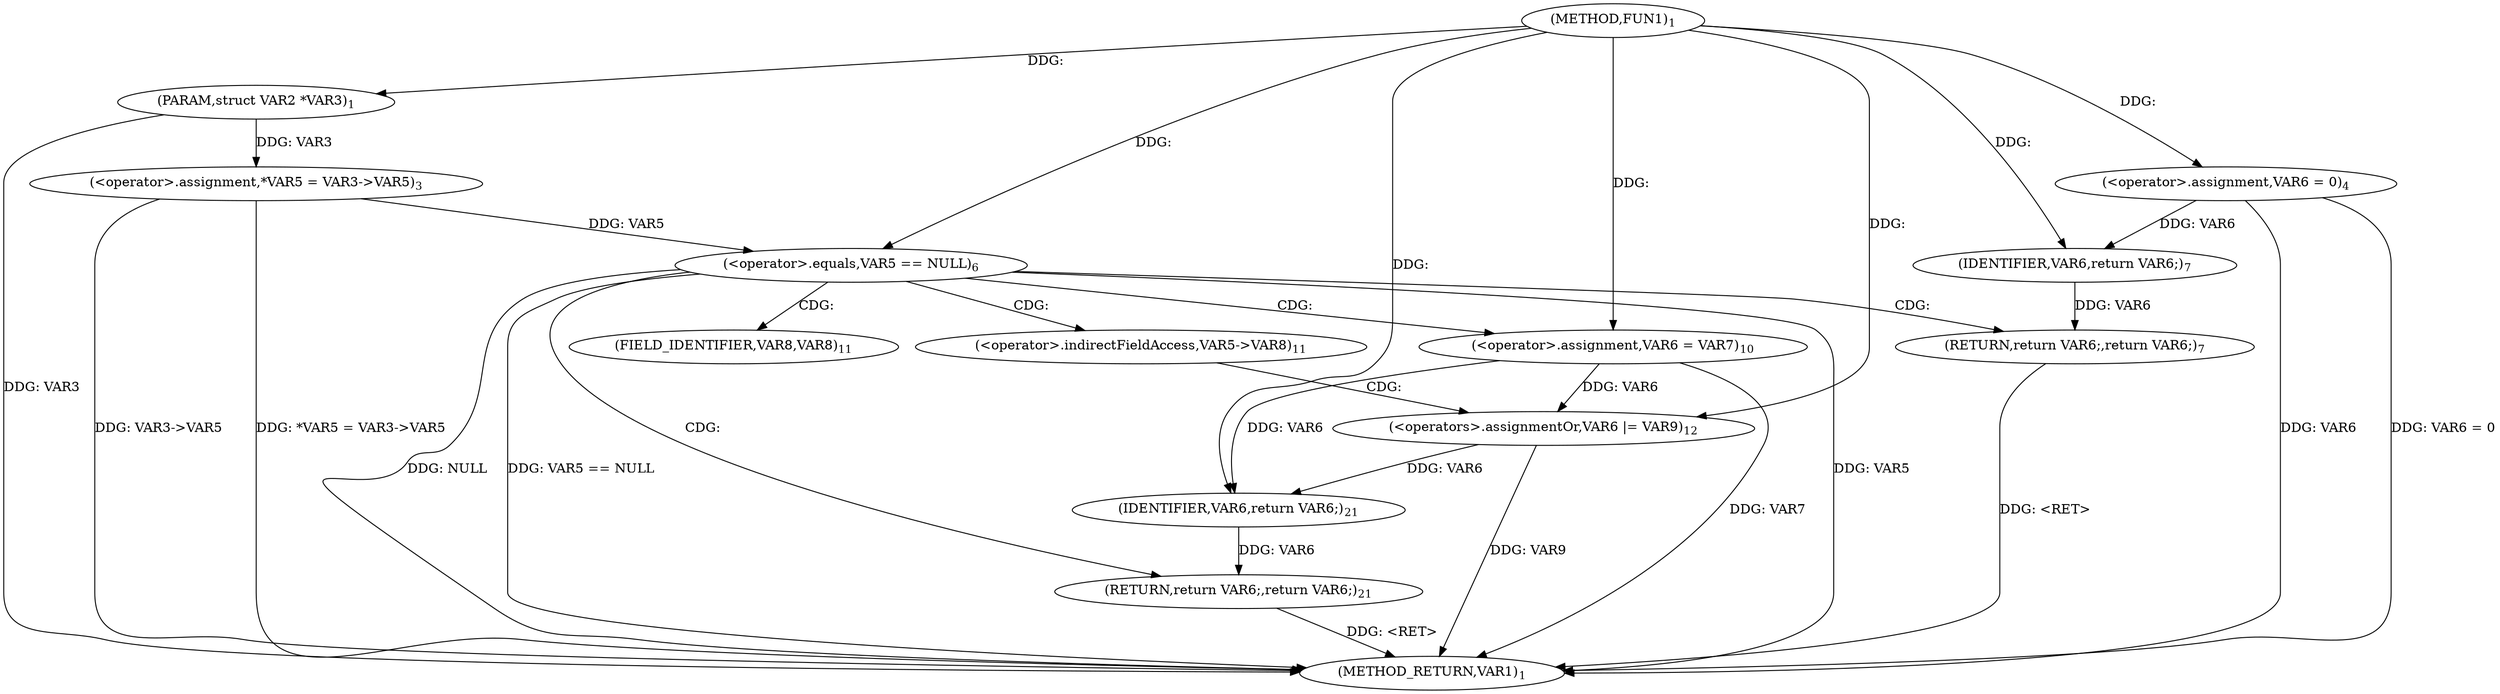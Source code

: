 digraph "FUN1" {  
"8" [label = <(METHOD,FUN1)<SUB>1</SUB>> ]
"41" [label = <(METHOD_RETURN,VAR1)<SUB>1</SUB>> ]
"9" [label = <(PARAM,struct VAR2 *VAR3)<SUB>1</SUB>> ]
"12" [label = <(&lt;operator&gt;.assignment,*VAR5 = VAR3-&gt;VAR5)<SUB>3</SUB>> ]
"18" [label = <(&lt;operator&gt;.assignment,VAR6 = 0)<SUB>4</SUB>> ]
"28" [label = <(&lt;operator&gt;.assignment,VAR6 = VAR7)<SUB>10</SUB>> ]
"39" [label = <(RETURN,return VAR6;,return VAR6;)<SUB>21</SUB>> ]
"22" [label = <(&lt;operator&gt;.equals,VAR5 == NULL)<SUB>6</SUB>> ]
"40" [label = <(IDENTIFIER,VAR6,return VAR6;)<SUB>21</SUB>> ]
"26" [label = <(RETURN,return VAR6;,return VAR6;)<SUB>7</SUB>> ]
"36" [label = <(&lt;operators&gt;.assignmentOr,VAR6 |= VAR9)<SUB>12</SUB>> ]
"27" [label = <(IDENTIFIER,VAR6,return VAR6;)<SUB>7</SUB>> ]
"32" [label = <(&lt;operator&gt;.indirectFieldAccess,VAR5-&gt;VAR8)<SUB>11</SUB>> ]
"34" [label = <(FIELD_IDENTIFIER,VAR8,VAR8)<SUB>11</SUB>> ]
  "39" -> "41"  [ label = "DDG: &lt;RET&gt;"] 
  "26" -> "41"  [ label = "DDG: &lt;RET&gt;"] 
  "9" -> "41"  [ label = "DDG: VAR3"] 
  "12" -> "41"  [ label = "DDG: VAR3-&gt;VAR5"] 
  "12" -> "41"  [ label = "DDG: *VAR5 = VAR3-&gt;VAR5"] 
  "18" -> "41"  [ label = "DDG: VAR6"] 
  "18" -> "41"  [ label = "DDG: VAR6 = 0"] 
  "22" -> "41"  [ label = "DDG: VAR5"] 
  "22" -> "41"  [ label = "DDG: VAR5 == NULL"] 
  "22" -> "41"  [ label = "DDG: NULL"] 
  "36" -> "41"  [ label = "DDG: VAR9"] 
  "28" -> "41"  [ label = "DDG: VAR7"] 
  "8" -> "9"  [ label = "DDG: "] 
  "9" -> "12"  [ label = "DDG: VAR3"] 
  "8" -> "18"  [ label = "DDG: "] 
  "8" -> "28"  [ label = "DDG: "] 
  "40" -> "39"  [ label = "DDG: VAR6"] 
  "28" -> "40"  [ label = "DDG: VAR6"] 
  "36" -> "40"  [ label = "DDG: VAR6"] 
  "8" -> "40"  [ label = "DDG: "] 
  "12" -> "22"  [ label = "DDG: VAR5"] 
  "8" -> "22"  [ label = "DDG: "] 
  "27" -> "26"  [ label = "DDG: VAR6"] 
  "8" -> "36"  [ label = "DDG: "] 
  "18" -> "27"  [ label = "DDG: VAR6"] 
  "8" -> "27"  [ label = "DDG: "] 
  "28" -> "36"  [ label = "DDG: VAR6"] 
  "22" -> "34"  [ label = "CDG: "] 
  "22" -> "32"  [ label = "CDG: "] 
  "22" -> "26"  [ label = "CDG: "] 
  "22" -> "28"  [ label = "CDG: "] 
  "22" -> "39"  [ label = "CDG: "] 
  "32" -> "36"  [ label = "CDG: "] 
}
